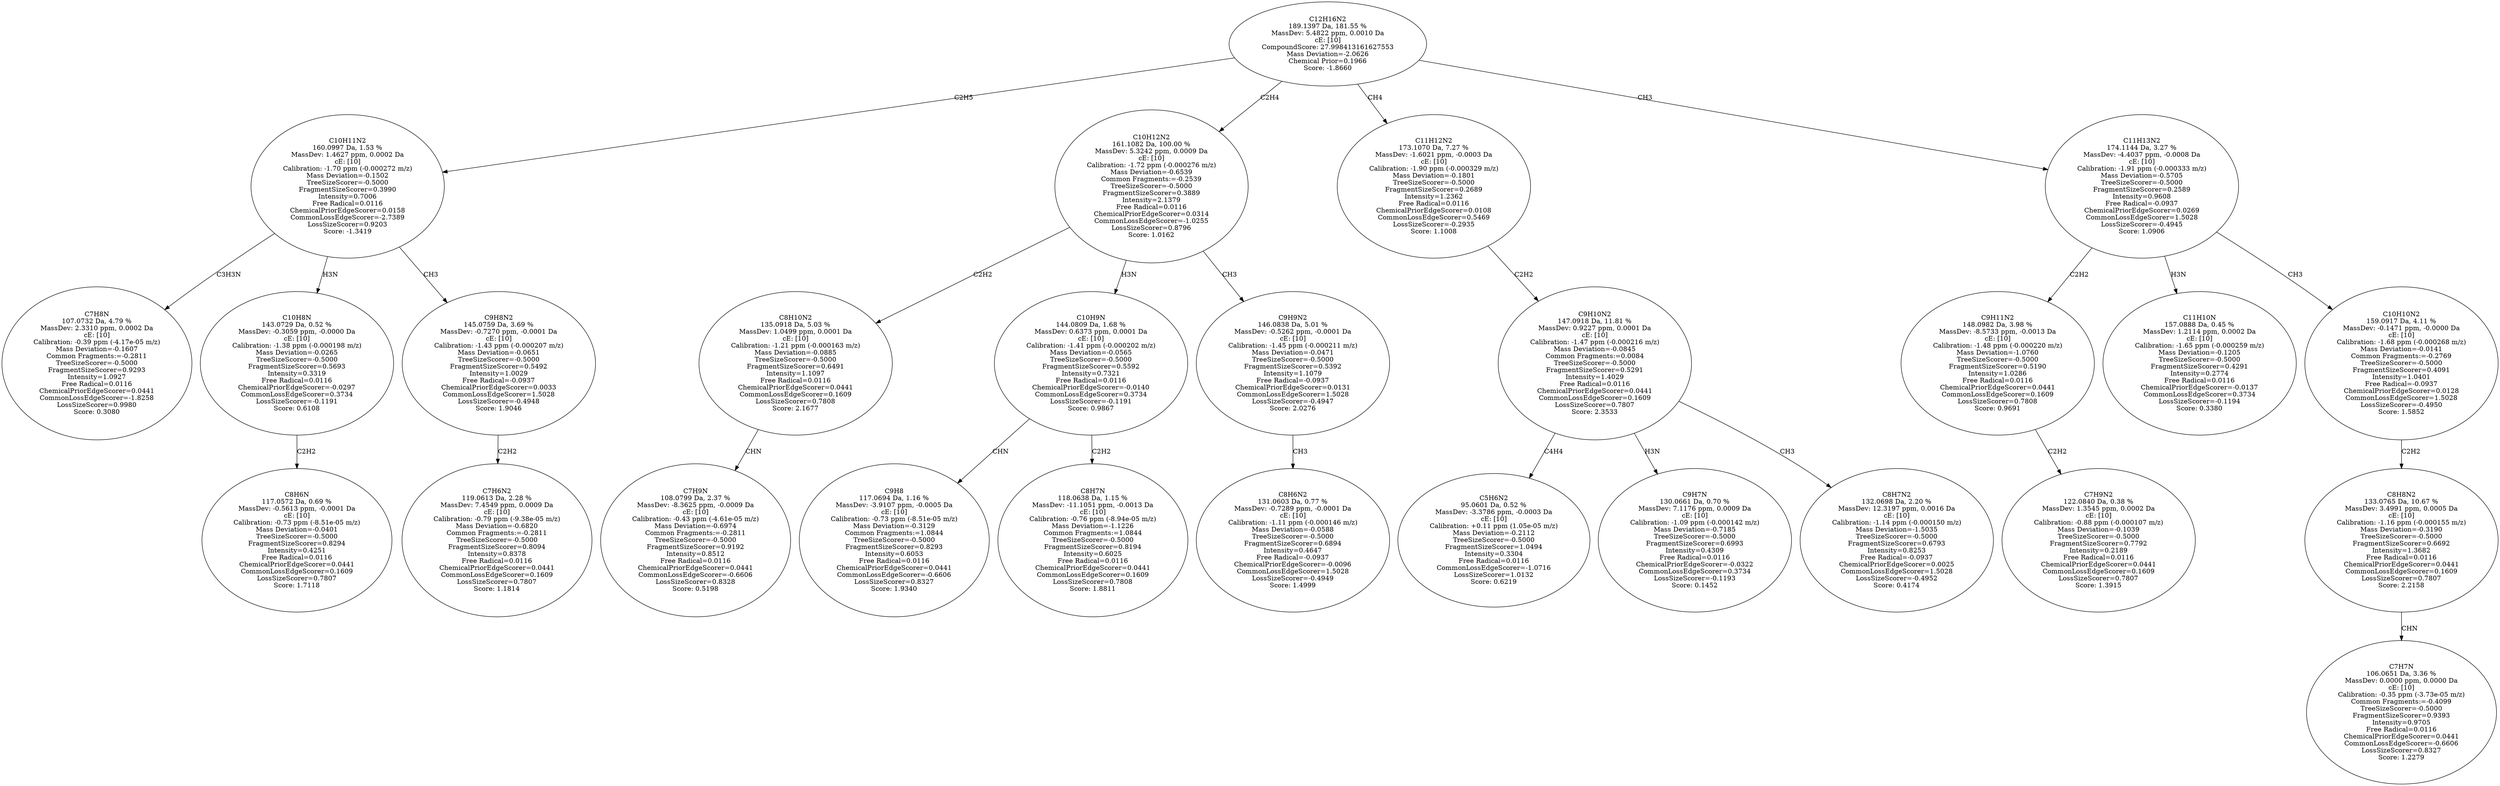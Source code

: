 strict digraph {
v1 [label="C7H8N\n107.0732 Da, 4.79 %\nMassDev: 2.3310 ppm, 0.0002 Da\ncE: [10]\nCalibration: -0.39 ppm (-4.17e-05 m/z)\nMass Deviation=-0.1607\nCommon Fragments:=-0.2811\nTreeSizeScorer=-0.5000\nFragmentSizeScorer=0.9293\nIntensity=1.0927\nFree Radical=0.0116\nChemicalPriorEdgeScorer=0.0441\nCommonLossEdgeScorer=-1.8258\nLossSizeScorer=0.9980\nScore: 0.3080"];
v2 [label="C8H6N\n117.0572 Da, 0.69 %\nMassDev: -0.5613 ppm, -0.0001 Da\ncE: [10]\nCalibration: -0.73 ppm (-8.51e-05 m/z)\nMass Deviation=-0.0401\nTreeSizeScorer=-0.5000\nFragmentSizeScorer=0.8294\nIntensity=0.4251\nFree Radical=0.0116\nChemicalPriorEdgeScorer=0.0441\nCommonLossEdgeScorer=0.1609\nLossSizeScorer=0.7807\nScore: 1.7118"];
v3 [label="C10H8N\n143.0729 Da, 0.52 %\nMassDev: -0.3059 ppm, -0.0000 Da\ncE: [10]\nCalibration: -1.38 ppm (-0.000198 m/z)\nMass Deviation=-0.0265\nTreeSizeScorer=-0.5000\nFragmentSizeScorer=0.5693\nIntensity=0.3319\nFree Radical=0.0116\nChemicalPriorEdgeScorer=-0.0297\nCommonLossEdgeScorer=0.3734\nLossSizeScorer=-0.1191\nScore: 0.6108"];
v4 [label="C7H6N2\n119.0613 Da, 2.28 %\nMassDev: 7.4549 ppm, 0.0009 Da\ncE: [10]\nCalibration: -0.79 ppm (-9.38e-05 m/z)\nMass Deviation=-0.6820\nCommon Fragments:=-0.2811\nTreeSizeScorer=-0.5000\nFragmentSizeScorer=0.8094\nIntensity=0.8378\nFree Radical=0.0116\nChemicalPriorEdgeScorer=0.0441\nCommonLossEdgeScorer=0.1609\nLossSizeScorer=0.7807\nScore: 1.1814"];
v5 [label="C9H8N2\n145.0759 Da, 3.69 %\nMassDev: -0.7270 ppm, -0.0001 Da\ncE: [10]\nCalibration: -1.43 ppm (-0.000207 m/z)\nMass Deviation=-0.0651\nTreeSizeScorer=-0.5000\nFragmentSizeScorer=0.5492\nIntensity=1.0029\nFree Radical=-0.0937\nChemicalPriorEdgeScorer=0.0033\nCommonLossEdgeScorer=1.5028\nLossSizeScorer=-0.4948\nScore: 1.9046"];
v6 [label="C10H11N2\n160.0997 Da, 1.53 %\nMassDev: 1.4627 ppm, 0.0002 Da\ncE: [10]\nCalibration: -1.70 ppm (-0.000272 m/z)\nMass Deviation=-0.1502\nTreeSizeScorer=-0.5000\nFragmentSizeScorer=0.3990\nIntensity=0.7006\nFree Radical=0.0116\nChemicalPriorEdgeScorer=0.0158\nCommonLossEdgeScorer=-2.7389\nLossSizeScorer=0.9203\nScore: -1.3419"];
v7 [label="C7H9N\n108.0799 Da, 2.37 %\nMassDev: -8.3625 ppm, -0.0009 Da\ncE: [10]\nCalibration: -0.43 ppm (-4.61e-05 m/z)\nMass Deviation=-0.6974\nCommon Fragments:=-0.2811\nTreeSizeScorer=-0.5000\nFragmentSizeScorer=0.9192\nIntensity=0.8512\nFree Radical=0.0116\nChemicalPriorEdgeScorer=0.0441\nCommonLossEdgeScorer=-0.6606\nLossSizeScorer=0.8328\nScore: 0.5198"];
v8 [label="C8H10N2\n135.0918 Da, 5.03 %\nMassDev: 1.0499 ppm, 0.0001 Da\ncE: [10]\nCalibration: -1.21 ppm (-0.000163 m/z)\nMass Deviation=-0.0885\nTreeSizeScorer=-0.5000\nFragmentSizeScorer=0.6491\nIntensity=1.1097\nFree Radical=0.0116\nChemicalPriorEdgeScorer=0.0441\nCommonLossEdgeScorer=0.1609\nLossSizeScorer=0.7808\nScore: 2.1677"];
v9 [label="C9H8\n117.0694 Da, 1.16 %\nMassDev: -3.9107 ppm, -0.0005 Da\ncE: [10]\nCalibration: -0.73 ppm (-8.51e-05 m/z)\nMass Deviation=-0.3129\nCommon Fragments:=1.0844\nTreeSizeScorer=-0.5000\nFragmentSizeScorer=0.8293\nIntensity=0.6053\nFree Radical=0.0116\nChemicalPriorEdgeScorer=0.0441\nCommonLossEdgeScorer=-0.6606\nLossSizeScorer=0.8327\nScore: 1.9340"];
v10 [label="C8H7N\n118.0638 Da, 1.15 %\nMassDev: -11.1051 ppm, -0.0013 Da\ncE: [10]\nCalibration: -0.76 ppm (-8.94e-05 m/z)\nMass Deviation=-1.1226\nCommon Fragments:=1.0844\nTreeSizeScorer=-0.5000\nFragmentSizeScorer=0.8194\nIntensity=0.6025\nFree Radical=0.0116\nChemicalPriorEdgeScorer=0.0441\nCommonLossEdgeScorer=0.1609\nLossSizeScorer=0.7808\nScore: 1.8811"];
v11 [label="C10H9N\n144.0809 Da, 1.68 %\nMassDev: 0.6373 ppm, 0.0001 Da\ncE: [10]\nCalibration: -1.41 ppm (-0.000202 m/z)\nMass Deviation=-0.0565\nTreeSizeScorer=-0.5000\nFragmentSizeScorer=0.5592\nIntensity=0.7321\nFree Radical=0.0116\nChemicalPriorEdgeScorer=-0.0140\nCommonLossEdgeScorer=0.3734\nLossSizeScorer=-0.1191\nScore: 0.9867"];
v12 [label="C8H6N2\n131.0603 Da, 0.77 %\nMassDev: -0.7289 ppm, -0.0001 Da\ncE: [10]\nCalibration: -1.11 ppm (-0.000146 m/z)\nMass Deviation=-0.0588\nTreeSizeScorer=-0.5000\nFragmentSizeScorer=0.6894\nIntensity=0.4647\nFree Radical=-0.0937\nChemicalPriorEdgeScorer=-0.0096\nCommonLossEdgeScorer=1.5028\nLossSizeScorer=-0.4949\nScore: 1.4999"];
v13 [label="C9H9N2\n146.0838 Da, 5.01 %\nMassDev: -0.5262 ppm, -0.0001 Da\ncE: [10]\nCalibration: -1.45 ppm (-0.000211 m/z)\nMass Deviation=-0.0471\nTreeSizeScorer=-0.5000\nFragmentSizeScorer=0.5392\nIntensity=1.1079\nFree Radical=-0.0937\nChemicalPriorEdgeScorer=0.0131\nCommonLossEdgeScorer=1.5028\nLossSizeScorer=-0.4947\nScore: 2.0276"];
v14 [label="C10H12N2\n161.1082 Da, 100.00 %\nMassDev: 5.3242 ppm, 0.0009 Da\ncE: [10]\nCalibration: -1.72 ppm (-0.000276 m/z)\nMass Deviation=-0.6539\nCommon Fragments:=-0.2539\nTreeSizeScorer=-0.5000\nFragmentSizeScorer=0.3889\nIntensity=2.1379\nFree Radical=0.0116\nChemicalPriorEdgeScorer=0.0314\nCommonLossEdgeScorer=-1.0255\nLossSizeScorer=0.8796\nScore: 1.0162"];
v15 [label="C5H6N2\n95.0601 Da, 0.52 %\nMassDev: -3.3786 ppm, -0.0003 Da\ncE: [10]\nCalibration: +0.11 ppm (1.05e-05 m/z)\nMass Deviation=-0.2112\nTreeSizeScorer=-0.5000\nFragmentSizeScorer=1.0494\nIntensity=0.3304\nFree Radical=0.0116\nCommonLossEdgeScorer=-1.0716\nLossSizeScorer=1.0132\nScore: 0.6219"];
v16 [label="C9H7N\n130.0661 Da, 0.70 %\nMassDev: 7.1176 ppm, 0.0009 Da\ncE: [10]\nCalibration: -1.09 ppm (-0.000142 m/z)\nMass Deviation=-0.7185\nTreeSizeScorer=-0.5000\nFragmentSizeScorer=0.6993\nIntensity=0.4309\nFree Radical=0.0116\nChemicalPriorEdgeScorer=-0.0322\nCommonLossEdgeScorer=0.3734\nLossSizeScorer=-0.1193\nScore: 0.1452"];
v17 [label="C8H7N2\n132.0698 Da, 2.20 %\nMassDev: 12.3197 ppm, 0.0016 Da\ncE: [10]\nCalibration: -1.14 ppm (-0.000150 m/z)\nMass Deviation=-1.5035\nTreeSizeScorer=-0.5000\nFragmentSizeScorer=0.6793\nIntensity=0.8253\nFree Radical=-0.0937\nChemicalPriorEdgeScorer=0.0025\nCommonLossEdgeScorer=1.5028\nLossSizeScorer=-0.4952\nScore: 0.4174"];
v18 [label="C9H10N2\n147.0918 Da, 11.81 %\nMassDev: 0.9227 ppm, 0.0001 Da\ncE: [10]\nCalibration: -1.47 ppm (-0.000216 m/z)\nMass Deviation=-0.0845\nCommon Fragments:=0.0084\nTreeSizeScorer=-0.5000\nFragmentSizeScorer=0.5291\nIntensity=1.4029\nFree Radical=0.0116\nChemicalPriorEdgeScorer=0.0441\nCommonLossEdgeScorer=0.1609\nLossSizeScorer=0.7807\nScore: 2.3533"];
v19 [label="C11H12N2\n173.1070 Da, 7.27 %\nMassDev: -1.6021 ppm, -0.0003 Da\ncE: [10]\nCalibration: -1.90 ppm (-0.000329 m/z)\nMass Deviation=-0.1801\nTreeSizeScorer=-0.5000\nFragmentSizeScorer=0.2689\nIntensity=1.2362\nFree Radical=0.0116\nChemicalPriorEdgeScorer=0.0108\nCommonLossEdgeScorer=0.5469\nLossSizeScorer=-0.2935\nScore: 1.1008"];
v20 [label="C7H9N2\n122.0840 Da, 0.38 %\nMassDev: 1.3545 ppm, 0.0002 Da\ncE: [10]\nCalibration: -0.88 ppm (-0.000107 m/z)\nMass Deviation=-0.1039\nTreeSizeScorer=-0.5000\nFragmentSizeScorer=0.7792\nIntensity=0.2189\nFree Radical=0.0116\nChemicalPriorEdgeScorer=0.0441\nCommonLossEdgeScorer=0.1609\nLossSizeScorer=0.7807\nScore: 1.3915"];
v21 [label="C9H11N2\n148.0982 Da, 3.98 %\nMassDev: -8.5733 ppm, -0.0013 Da\ncE: [10]\nCalibration: -1.48 ppm (-0.000220 m/z)\nMass Deviation=-1.0760\nTreeSizeScorer=-0.5000\nFragmentSizeScorer=0.5190\nIntensity=1.0286\nFree Radical=0.0116\nChemicalPriorEdgeScorer=0.0441\nCommonLossEdgeScorer=0.1609\nLossSizeScorer=0.7808\nScore: 0.9691"];
v22 [label="C11H10N\n157.0888 Da, 0.45 %\nMassDev: 1.2114 ppm, 0.0002 Da\ncE: [10]\nCalibration: -1.65 ppm (-0.000259 m/z)\nMass Deviation=-0.1205\nTreeSizeScorer=-0.5000\nFragmentSizeScorer=0.4291\nIntensity=0.2774\nFree Radical=0.0116\nChemicalPriorEdgeScorer=-0.0137\nCommonLossEdgeScorer=0.3734\nLossSizeScorer=-0.1194\nScore: 0.3380"];
v23 [label="C7H7N\n106.0651 Da, 3.36 %\nMassDev: 0.0000 ppm, 0.0000 Da\ncE: [10]\nCalibration: -0.35 ppm (-3.73e-05 m/z)\nCommon Fragments:=-0.4099\nTreeSizeScorer=-0.5000\nFragmentSizeScorer=0.9393\nIntensity=0.9705\nFree Radical=0.0116\nChemicalPriorEdgeScorer=0.0441\nCommonLossEdgeScorer=-0.6606\nLossSizeScorer=0.8327\nScore: 1.2279"];
v24 [label="C8H8N2\n133.0765 Da, 10.67 %\nMassDev: 3.4991 ppm, 0.0005 Da\ncE: [10]\nCalibration: -1.16 ppm (-0.000155 m/z)\nMass Deviation=-0.3190\nTreeSizeScorer=-0.5000\nFragmentSizeScorer=0.6692\nIntensity=1.3682\nFree Radical=0.0116\nChemicalPriorEdgeScorer=0.0441\nCommonLossEdgeScorer=0.1609\nLossSizeScorer=0.7807\nScore: 2.2158"];
v25 [label="C10H10N2\n159.0917 Da, 4.11 %\nMassDev: -0.1471 ppm, -0.0000 Da\ncE: [10]\nCalibration: -1.68 ppm (-0.000268 m/z)\nMass Deviation=-0.0141\nCommon Fragments:=-0.2769\nTreeSizeScorer=-0.5000\nFragmentSizeScorer=0.4091\nIntensity=1.0401\nFree Radical=-0.0937\nChemicalPriorEdgeScorer=0.0128\nCommonLossEdgeScorer=1.5028\nLossSizeScorer=-0.4950\nScore: 1.5852"];
v26 [label="C11H13N2\n174.1144 Da, 3.27 %\nMassDev: -4.4037 ppm, -0.0008 Da\ncE: [10]\nCalibration: -1.91 ppm (-0.000333 m/z)\nMass Deviation=-0.5705\nTreeSizeScorer=-0.5000\nFragmentSizeScorer=0.2589\nIntensity=0.9608\nFree Radical=-0.0937\nChemicalPriorEdgeScorer=0.0269\nCommonLossEdgeScorer=1.5028\nLossSizeScorer=-0.4945\nScore: 1.0906"];
v27 [label="C12H16N2\n189.1397 Da, 181.55 %\nMassDev: 5.4822 ppm, 0.0010 Da\ncE: [10]\nCompoundScore: 27.998413161627553\nMass Deviation=-2.0626\nChemical Prior=0.1966\nScore: -1.8660"];
v6 -> v1 [label="C3H3N"];
v3 -> v2 [label="C2H2"];
v6 -> v3 [label="H3N"];
v5 -> v4 [label="C2H2"];
v6 -> v5 [label="CH3"];
v27 -> v6 [label="C2H5"];
v8 -> v7 [label="CHN"];
v14 -> v8 [label="C2H2"];
v11 -> v9 [label="CHN"];
v11 -> v10 [label="C2H2"];
v14 -> v11 [label="H3N"];
v13 -> v12 [label="CH3"];
v14 -> v13 [label="CH3"];
v27 -> v14 [label="C2H4"];
v18 -> v15 [label="C4H4"];
v18 -> v16 [label="H3N"];
v18 -> v17 [label="CH3"];
v19 -> v18 [label="C2H2"];
v27 -> v19 [label="CH4"];
v21 -> v20 [label="C2H2"];
v26 -> v21 [label="C2H2"];
v26 -> v22 [label="H3N"];
v24 -> v23 [label="CHN"];
v25 -> v24 [label="C2H2"];
v26 -> v25 [label="CH3"];
v27 -> v26 [label="CH3"];
}